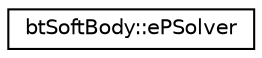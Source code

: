 digraph "Graphical Class Hierarchy"
{
  edge [fontname="Helvetica",fontsize="10",labelfontname="Helvetica",labelfontsize="10"];
  node [fontname="Helvetica",fontsize="10",shape=record];
  rankdir="LR";
  Node1 [label="btSoftBody::ePSolver",height=0.2,width=0.4,color="black", fillcolor="white", style="filled",URL="$structbt_soft_body_1_1e_p_solver.html",tooltip="ePSolver : positions solvers "];
}
